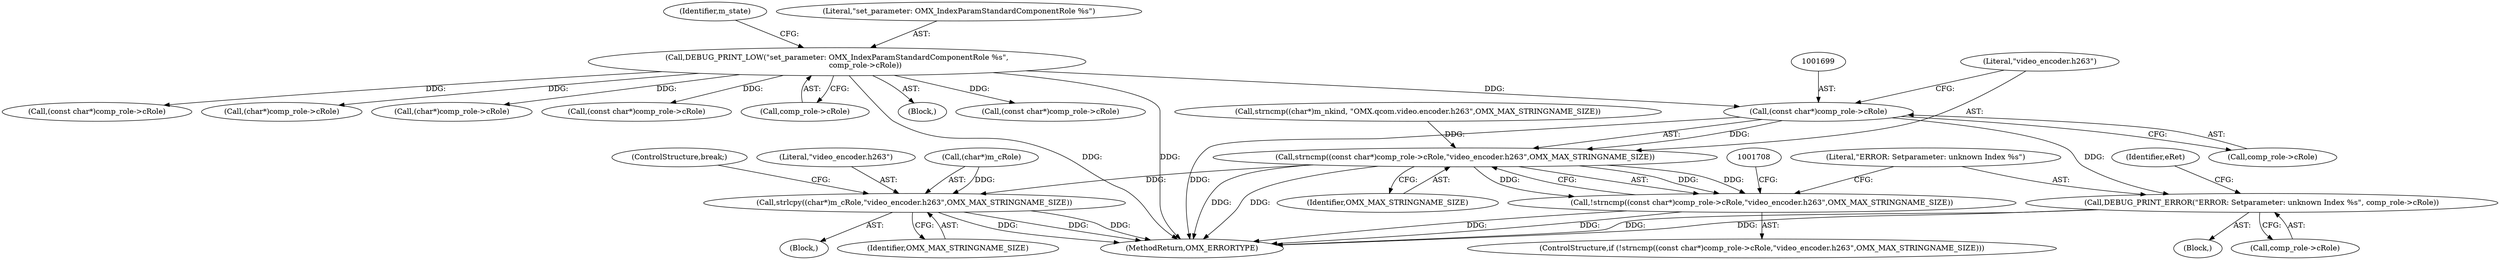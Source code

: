 digraph "0_Android_89913d7df36dbeb458ce165856bd6505a2ec647d_2@pointer" {
"1001698" [label="(Call,(const char*)comp_role->cRole)"];
"1001551" [label="(Call,DEBUG_PRINT_LOW(\"set_parameter: OMX_IndexParamStandardComponentRole %s\",\n                        comp_role->cRole))"];
"1001697" [label="(Call,strncmp((const char*)comp_role->cRole,\"video_encoder.h263\",OMX_MAX_STRINGNAME_SIZE))"];
"1001696" [label="(Call,!strncmp((const char*)comp_role->cRole,\"video_encoder.h263\",OMX_MAX_STRINGNAME_SIZE))"];
"1001706" [label="(Call,strlcpy((char*)m_cRole,\"video_encoder.h263\",OMX_MAX_STRINGNAME_SIZE))"];
"1001714" [label="(Call,DEBUG_PRINT_ERROR(\"ERROR: Setparameter: unknown Index %s\", comp_role->cRole))"];
"1001707" [label="(Call,(char*)m_cRole)"];
"1001714" [label="(Call,DEBUG_PRINT_ERROR(\"ERROR: Setparameter: unknown Index %s\", comp_role->cRole))"];
"1001700" [label="(Call,comp_role->cRole)"];
"1001688" [label="(Call,strncmp((char*)m_nkind, \"OMX.qcom.video.encoder.h263\",OMX_MAX_STRINGNAME_SIZE))"];
"1001704" [label="(Identifier,OMX_MAX_STRINGNAME_SIZE)"];
"1001624" [label="(Call,(char*)comp_role->cRole)"];
"1001715" [label="(Literal,\"ERROR: Setparameter: unknown Index %s\")"];
"1001587" [label="(Call,(char*)comp_role->cRole)"];
"1001720" [label="(Identifier,eRet)"];
"1001551" [label="(Call,DEBUG_PRINT_LOW(\"set_parameter: OMX_IndexParamStandardComponentRole %s\",\n                        comp_role->cRole))"];
"1001735" [label="(Call,(const char*)comp_role->cRole)"];
"1001706" [label="(Call,strlcpy((char*)m_cRole,\"video_encoder.h263\",OMX_MAX_STRINGNAME_SIZE))"];
"1001697" [label="(Call,strncmp((const char*)comp_role->cRole,\"video_encoder.h263\",OMX_MAX_STRINGNAME_SIZE))"];
"1001711" [label="(Identifier,OMX_MAX_STRINGNAME_SIZE)"];
"1001553" [label="(Call,comp_role->cRole)"];
"1001696" [label="(Call,!strncmp((const char*)comp_role->cRole,\"video_encoder.h263\",OMX_MAX_STRINGNAME_SIZE))"];
"1001541" [label="(Block,)"];
"1001661" [label="(Call,(const char*)comp_role->cRole)"];
"1001698" [label="(Call,(const char*)comp_role->cRole)"];
"1001710" [label="(Literal,\"video_encoder.h263\")"];
"1002951" [label="(MethodReturn,OMX_ERRORTYPE)"];
"1001772" [label="(Call,(const char*)comp_role->cRole)"];
"1001695" [label="(ControlStructure,if (!strncmp((const char*)comp_role->cRole,\"video_encoder.h263\",OMX_MAX_STRINGNAME_SIZE)))"];
"1001713" [label="(Block,)"];
"1001703" [label="(Literal,\"video_encoder.h263\")"];
"1001559" [label="(Identifier,m_state)"];
"1001705" [label="(Block,)"];
"1001804" [label="(ControlStructure,break;)"];
"1001552" [label="(Literal,\"set_parameter: OMX_IndexParamStandardComponentRole %s\")"];
"1001716" [label="(Call,comp_role->cRole)"];
"1001698" -> "1001697"  [label="AST: "];
"1001698" -> "1001700"  [label="CFG: "];
"1001699" -> "1001698"  [label="AST: "];
"1001700" -> "1001698"  [label="AST: "];
"1001703" -> "1001698"  [label="CFG: "];
"1001698" -> "1002951"  [label="DDG: "];
"1001698" -> "1001697"  [label="DDG: "];
"1001551" -> "1001698"  [label="DDG: "];
"1001698" -> "1001714"  [label="DDG: "];
"1001551" -> "1001541"  [label="AST: "];
"1001551" -> "1001553"  [label="CFG: "];
"1001552" -> "1001551"  [label="AST: "];
"1001553" -> "1001551"  [label="AST: "];
"1001559" -> "1001551"  [label="CFG: "];
"1001551" -> "1002951"  [label="DDG: "];
"1001551" -> "1002951"  [label="DDG: "];
"1001551" -> "1001587"  [label="DDG: "];
"1001551" -> "1001624"  [label="DDG: "];
"1001551" -> "1001661"  [label="DDG: "];
"1001551" -> "1001735"  [label="DDG: "];
"1001551" -> "1001772"  [label="DDG: "];
"1001697" -> "1001696"  [label="AST: "];
"1001697" -> "1001704"  [label="CFG: "];
"1001703" -> "1001697"  [label="AST: "];
"1001704" -> "1001697"  [label="AST: "];
"1001696" -> "1001697"  [label="CFG: "];
"1001697" -> "1002951"  [label="DDG: "];
"1001697" -> "1002951"  [label="DDG: "];
"1001697" -> "1001696"  [label="DDG: "];
"1001697" -> "1001696"  [label="DDG: "];
"1001697" -> "1001696"  [label="DDG: "];
"1001688" -> "1001697"  [label="DDG: "];
"1001697" -> "1001706"  [label="DDG: "];
"1001696" -> "1001695"  [label="AST: "];
"1001708" -> "1001696"  [label="CFG: "];
"1001715" -> "1001696"  [label="CFG: "];
"1001696" -> "1002951"  [label="DDG: "];
"1001696" -> "1002951"  [label="DDG: "];
"1001706" -> "1001705"  [label="AST: "];
"1001706" -> "1001711"  [label="CFG: "];
"1001707" -> "1001706"  [label="AST: "];
"1001710" -> "1001706"  [label="AST: "];
"1001711" -> "1001706"  [label="AST: "];
"1001804" -> "1001706"  [label="CFG: "];
"1001706" -> "1002951"  [label="DDG: "];
"1001706" -> "1002951"  [label="DDG: "];
"1001706" -> "1002951"  [label="DDG: "];
"1001707" -> "1001706"  [label="DDG: "];
"1001714" -> "1001713"  [label="AST: "];
"1001714" -> "1001716"  [label="CFG: "];
"1001715" -> "1001714"  [label="AST: "];
"1001716" -> "1001714"  [label="AST: "];
"1001720" -> "1001714"  [label="CFG: "];
"1001714" -> "1002951"  [label="DDG: "];
"1001714" -> "1002951"  [label="DDG: "];
}
